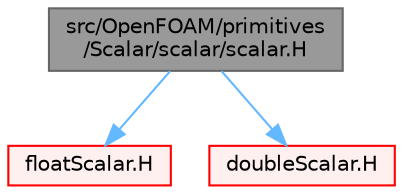digraph "src/OpenFOAM/primitives/Scalar/scalar/scalar.H"
{
 // LATEX_PDF_SIZE
  bgcolor="transparent";
  edge [fontname=Helvetica,fontsize=10,labelfontname=Helvetica,labelfontsize=10];
  node [fontname=Helvetica,fontsize=10,shape=box,height=0.2,width=0.4];
  Node1 [id="Node000001",label="src/OpenFOAM/primitives\l/Scalar/scalar/scalar.H",height=0.2,width=0.4,color="gray40", fillcolor="grey60", style="filled", fontcolor="black",tooltip=" "];
  Node1 -> Node2 [id="edge1_Node000001_Node000002",color="steelblue1",style="solid",tooltip=" "];
  Node2 [id="Node000002",label="floatScalar.H",height=0.2,width=0.4,color="red", fillcolor="#FFF0F0", style="filled",URL="$floatScalar_8H.html",tooltip=" "];
  Node1 -> Node31 [id="edge2_Node000001_Node000031",color="steelblue1",style="solid",tooltip=" "];
  Node31 [id="Node000031",label="doubleScalar.H",height=0.2,width=0.4,color="red", fillcolor="#FFF0F0", style="filled",URL="$doubleScalar_8H.html",tooltip=" "];
}
